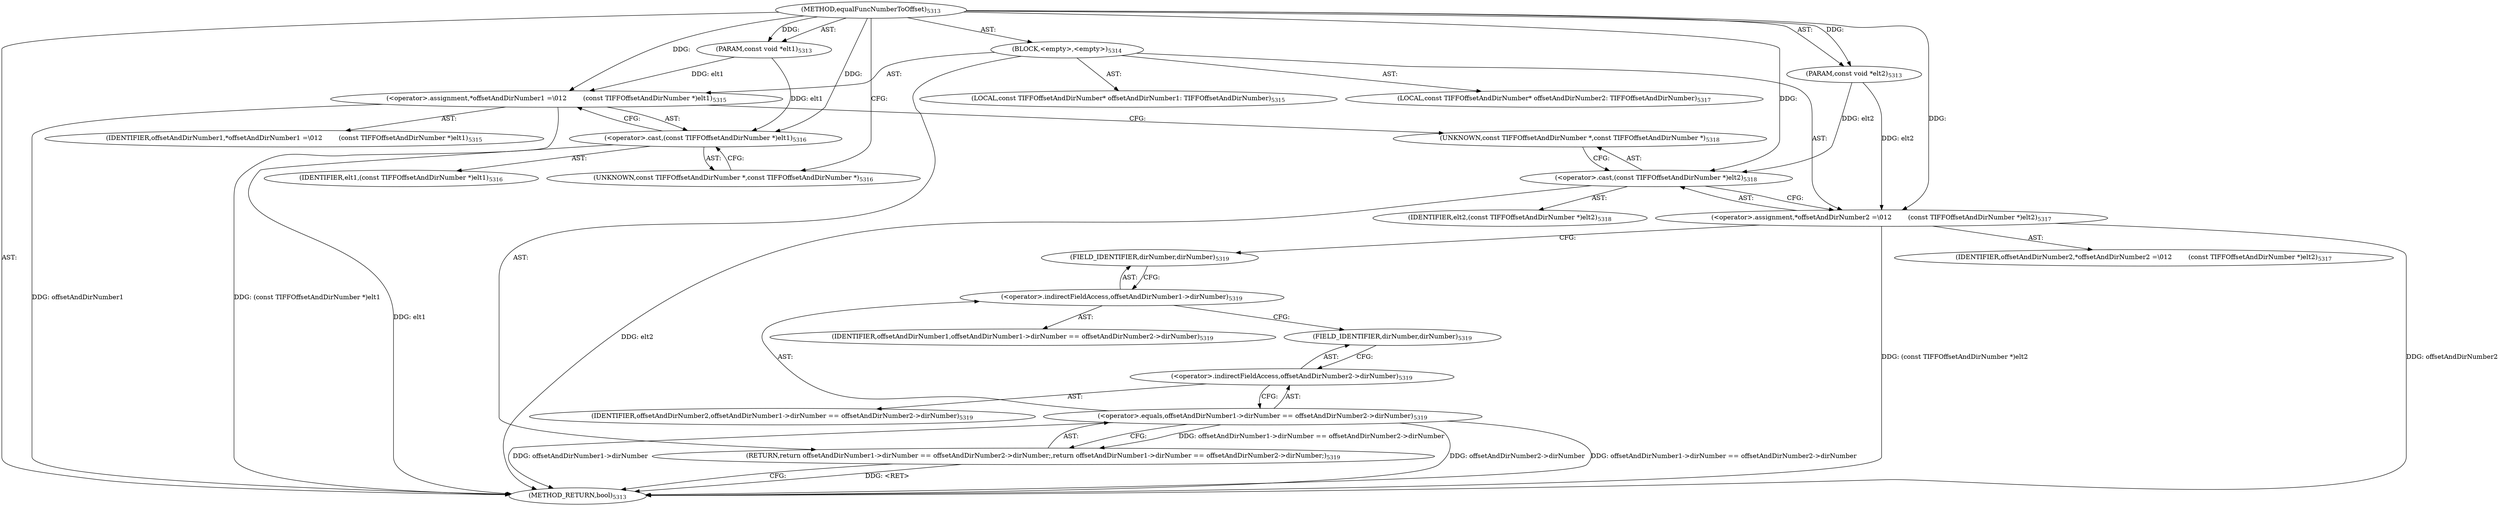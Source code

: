 digraph "equalFuncNumberToOffset" {  
"91719" [label = <(METHOD,equalFuncNumberToOffset)<SUB>5313</SUB>> ]
"91720" [label = <(PARAM,const void *elt1)<SUB>5313</SUB>> ]
"91721" [label = <(PARAM,const void *elt2)<SUB>5313</SUB>> ]
"91722" [label = <(BLOCK,&lt;empty&gt;,&lt;empty&gt;)<SUB>5314</SUB>> ]
"91723" [label = <(LOCAL,const TIFFOffsetAndDirNumber* offsetAndDirNumber1: TIFFOffsetAndDirNumber)<SUB>5315</SUB>> ]
"91724" [label = <(&lt;operator&gt;.assignment,*offsetAndDirNumber1 =\012        (const TIFFOffsetAndDirNumber *)elt1)<SUB>5315</SUB>> ]
"91725" [label = <(IDENTIFIER,offsetAndDirNumber1,*offsetAndDirNumber1 =\012        (const TIFFOffsetAndDirNumber *)elt1)<SUB>5315</SUB>> ]
"91726" [label = <(&lt;operator&gt;.cast,(const TIFFOffsetAndDirNumber *)elt1)<SUB>5316</SUB>> ]
"91727" [label = <(UNKNOWN,const TIFFOffsetAndDirNumber *,const TIFFOffsetAndDirNumber *)<SUB>5316</SUB>> ]
"91728" [label = <(IDENTIFIER,elt1,(const TIFFOffsetAndDirNumber *)elt1)<SUB>5316</SUB>> ]
"91729" [label = <(LOCAL,const TIFFOffsetAndDirNumber* offsetAndDirNumber2: TIFFOffsetAndDirNumber)<SUB>5317</SUB>> ]
"91730" [label = <(&lt;operator&gt;.assignment,*offsetAndDirNumber2 =\012        (const TIFFOffsetAndDirNumber *)elt2)<SUB>5317</SUB>> ]
"91731" [label = <(IDENTIFIER,offsetAndDirNumber2,*offsetAndDirNumber2 =\012        (const TIFFOffsetAndDirNumber *)elt2)<SUB>5317</SUB>> ]
"91732" [label = <(&lt;operator&gt;.cast,(const TIFFOffsetAndDirNumber *)elt2)<SUB>5318</SUB>> ]
"91733" [label = <(UNKNOWN,const TIFFOffsetAndDirNumber *,const TIFFOffsetAndDirNumber *)<SUB>5318</SUB>> ]
"91734" [label = <(IDENTIFIER,elt2,(const TIFFOffsetAndDirNumber *)elt2)<SUB>5318</SUB>> ]
"91735" [label = <(RETURN,return offsetAndDirNumber1-&gt;dirNumber == offsetAndDirNumber2-&gt;dirNumber;,return offsetAndDirNumber1-&gt;dirNumber == offsetAndDirNumber2-&gt;dirNumber;)<SUB>5319</SUB>> ]
"91736" [label = <(&lt;operator&gt;.equals,offsetAndDirNumber1-&gt;dirNumber == offsetAndDirNumber2-&gt;dirNumber)<SUB>5319</SUB>> ]
"91737" [label = <(&lt;operator&gt;.indirectFieldAccess,offsetAndDirNumber1-&gt;dirNumber)<SUB>5319</SUB>> ]
"91738" [label = <(IDENTIFIER,offsetAndDirNumber1,offsetAndDirNumber1-&gt;dirNumber == offsetAndDirNumber2-&gt;dirNumber)<SUB>5319</SUB>> ]
"91739" [label = <(FIELD_IDENTIFIER,dirNumber,dirNumber)<SUB>5319</SUB>> ]
"91740" [label = <(&lt;operator&gt;.indirectFieldAccess,offsetAndDirNumber2-&gt;dirNumber)<SUB>5319</SUB>> ]
"91741" [label = <(IDENTIFIER,offsetAndDirNumber2,offsetAndDirNumber1-&gt;dirNumber == offsetAndDirNumber2-&gt;dirNumber)<SUB>5319</SUB>> ]
"91742" [label = <(FIELD_IDENTIFIER,dirNumber,dirNumber)<SUB>5319</SUB>> ]
"91743" [label = <(METHOD_RETURN,bool)<SUB>5313</SUB>> ]
  "91719" -> "91720"  [ label = "AST: "] 
  "91719" -> "91721"  [ label = "AST: "] 
  "91719" -> "91722"  [ label = "AST: "] 
  "91719" -> "91743"  [ label = "AST: "] 
  "91722" -> "91723"  [ label = "AST: "] 
  "91722" -> "91724"  [ label = "AST: "] 
  "91722" -> "91729"  [ label = "AST: "] 
  "91722" -> "91730"  [ label = "AST: "] 
  "91722" -> "91735"  [ label = "AST: "] 
  "91724" -> "91725"  [ label = "AST: "] 
  "91724" -> "91726"  [ label = "AST: "] 
  "91726" -> "91727"  [ label = "AST: "] 
  "91726" -> "91728"  [ label = "AST: "] 
  "91730" -> "91731"  [ label = "AST: "] 
  "91730" -> "91732"  [ label = "AST: "] 
  "91732" -> "91733"  [ label = "AST: "] 
  "91732" -> "91734"  [ label = "AST: "] 
  "91735" -> "91736"  [ label = "AST: "] 
  "91736" -> "91737"  [ label = "AST: "] 
  "91736" -> "91740"  [ label = "AST: "] 
  "91737" -> "91738"  [ label = "AST: "] 
  "91737" -> "91739"  [ label = "AST: "] 
  "91740" -> "91741"  [ label = "AST: "] 
  "91740" -> "91742"  [ label = "AST: "] 
  "91724" -> "91733"  [ label = "CFG: "] 
  "91730" -> "91739"  [ label = "CFG: "] 
  "91735" -> "91743"  [ label = "CFG: "] 
  "91726" -> "91724"  [ label = "CFG: "] 
  "91732" -> "91730"  [ label = "CFG: "] 
  "91736" -> "91735"  [ label = "CFG: "] 
  "91727" -> "91726"  [ label = "CFG: "] 
  "91733" -> "91732"  [ label = "CFG: "] 
  "91737" -> "91742"  [ label = "CFG: "] 
  "91740" -> "91736"  [ label = "CFG: "] 
  "91739" -> "91737"  [ label = "CFG: "] 
  "91742" -> "91740"  [ label = "CFG: "] 
  "91719" -> "91727"  [ label = "CFG: "] 
  "91735" -> "91743"  [ label = "DDG: &lt;RET&gt;"] 
  "91724" -> "91743"  [ label = "DDG: offsetAndDirNumber1"] 
  "91726" -> "91743"  [ label = "DDG: elt1"] 
  "91724" -> "91743"  [ label = "DDG: (const TIFFOffsetAndDirNumber *)elt1"] 
  "91730" -> "91743"  [ label = "DDG: offsetAndDirNumber2"] 
  "91732" -> "91743"  [ label = "DDG: elt2"] 
  "91730" -> "91743"  [ label = "DDG: (const TIFFOffsetAndDirNumber *)elt2"] 
  "91736" -> "91743"  [ label = "DDG: offsetAndDirNumber1-&gt;dirNumber"] 
  "91736" -> "91743"  [ label = "DDG: offsetAndDirNumber2-&gt;dirNumber"] 
  "91736" -> "91743"  [ label = "DDG: offsetAndDirNumber1-&gt;dirNumber == offsetAndDirNumber2-&gt;dirNumber"] 
  "91719" -> "91720"  [ label = "DDG: "] 
  "91719" -> "91721"  [ label = "DDG: "] 
  "91720" -> "91724"  [ label = "DDG: elt1"] 
  "91719" -> "91724"  [ label = "DDG: "] 
  "91721" -> "91730"  [ label = "DDG: elt2"] 
  "91719" -> "91730"  [ label = "DDG: "] 
  "91736" -> "91735"  [ label = "DDG: offsetAndDirNumber1-&gt;dirNumber == offsetAndDirNumber2-&gt;dirNumber"] 
  "91720" -> "91726"  [ label = "DDG: elt1"] 
  "91719" -> "91726"  [ label = "DDG: "] 
  "91721" -> "91732"  [ label = "DDG: elt2"] 
  "91719" -> "91732"  [ label = "DDG: "] 
}
